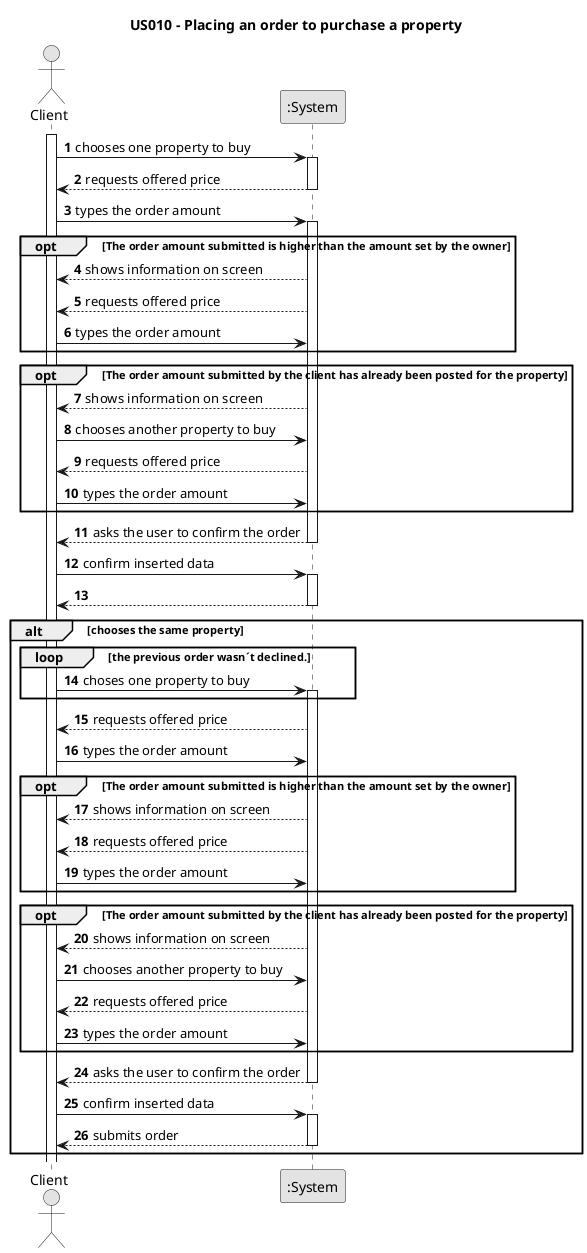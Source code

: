 @startuml
skinparam monochrome true
skinparam packageStyle rectangle
skinparam shadowing false

title US010 - Placing an order to purchase a property

autonumber

actor "Client" as Employee
participant ":System" as System

activate Employee

    Employee -> System : chooses one property to buy
    activate System

        System --> Employee : requests offered price
    deactivate System


    Employee -> System : types the order amount
    activate System



    opt The order amount submitted is higher than the amount set by the owner



        System --> Employee : shows information on screen
        System --> Employee : requests offered price
        Employee -> System : types the order amount
        end


       opt The order amount submitted by the client has already been posted for the property
       System -->Employee : shows information on screen
       Employee -> System : chooses another property to buy
        System --> Employee : requests offered price
        Employee -> System : types the order amount


       end


        System --> Employee : asks the user to confirm the order


    deactivate System


    Employee -> System : confirm inserted data
    activate System

        System --> Employee :
    deactivate System

    alt chooses the same property
    loop the previous order wasn´t declined.
        Employee -> System : choses one property to buy
        activate System
        end



            System --> Employee : requests offered price


        Employee -> System : types the order amount

        opt The order amount submitted is higher than the amount set by the owner



                System --> Employee : shows information on screen
                System --> Employee : requests offered price
                Employee -> System : types the order amount
                end



       opt The order amount submitted by the client has already been posted for the property
       System -->Employee : shows information on screen
       Employee -> System : chooses another property to buy
        System --> Employee : requests offered price
        Employee -> System : types the order amount


       end


        System --> Employee : asks the user to confirm the order


    deactivate System


    Employee -> System : confirm inserted data
    activate System

        System --> Employee : submits order
    deactivate System
    end


@enduml